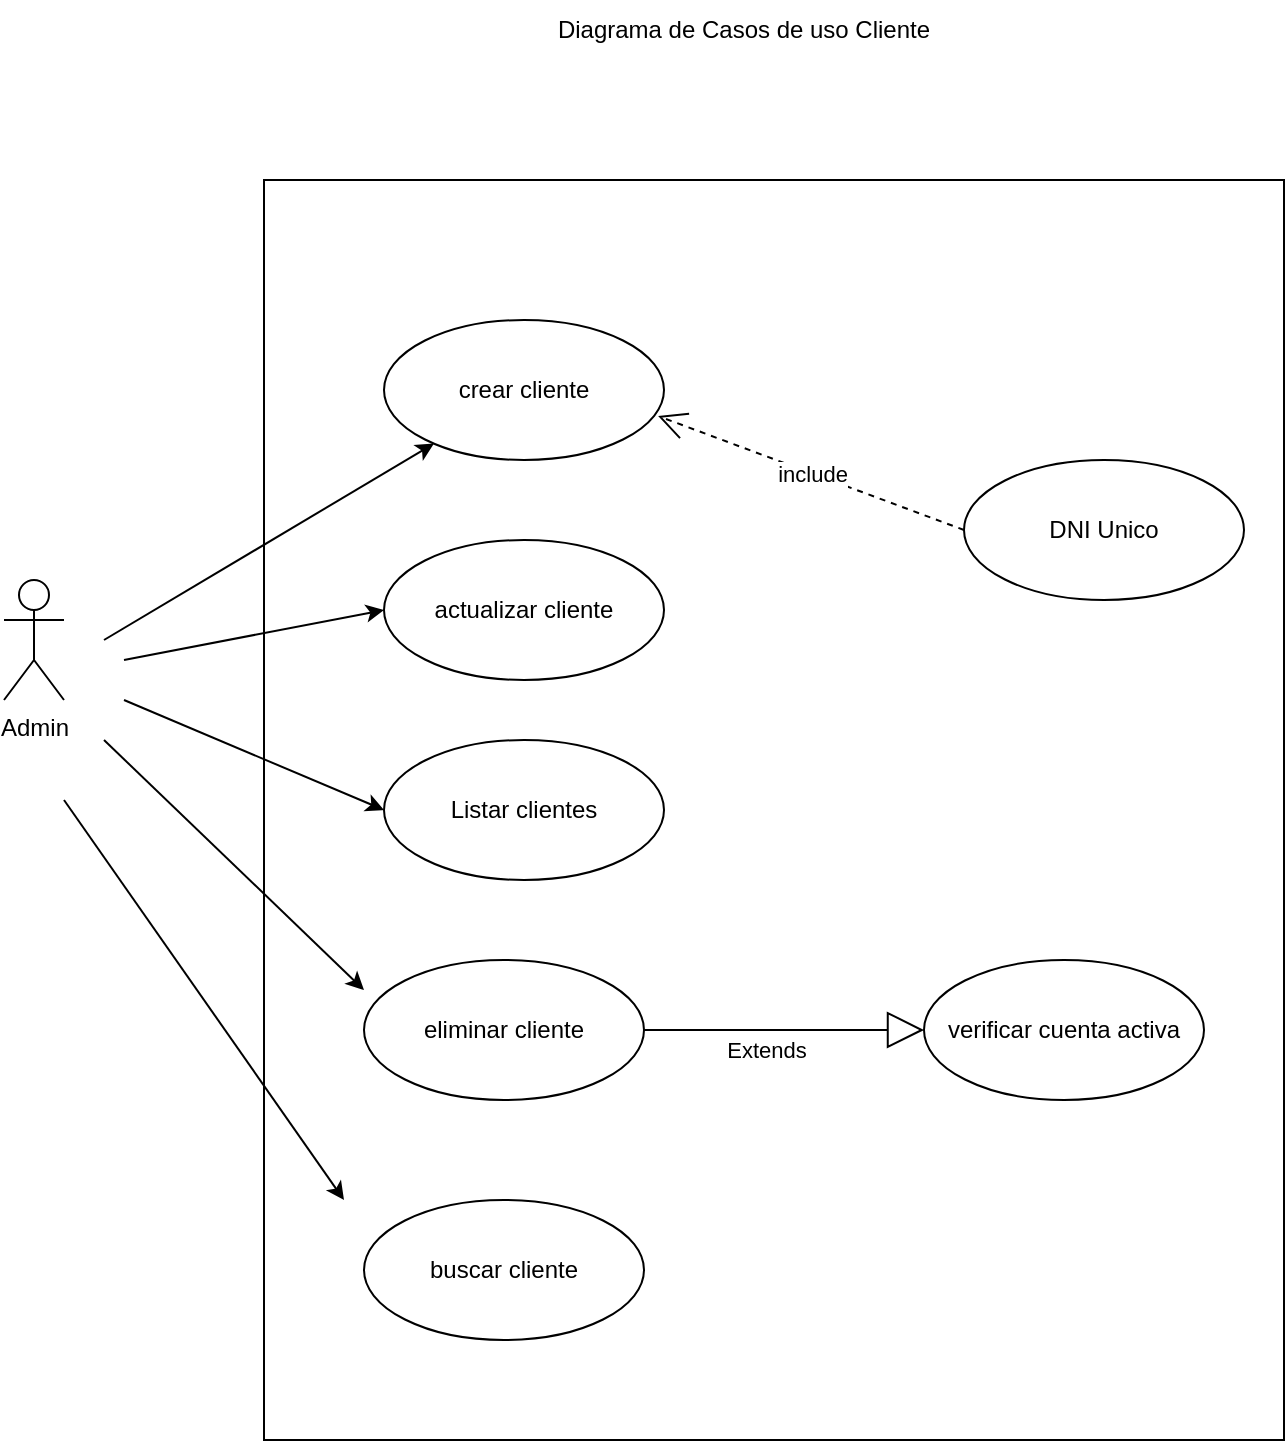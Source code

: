 <mxfile version="24.7.17" pages="5">
  <diagram name="Página-1" id="JJND47ryxRuk7SEoczJW">
    <mxGraphModel dx="1618" dy="915" grid="1" gridSize="10" guides="1" tooltips="1" connect="1" arrows="1" fold="1" page="1" pageScale="1" pageWidth="827" pageHeight="1169" math="0" shadow="0">
      <root>
        <mxCell id="0" />
        <mxCell id="1" parent="0" />
        <mxCell id="jVGeWLlEwjwIORV5Nf_d-22" value="" style="rounded=0;whiteSpace=wrap;html=1;" vertex="1" parent="1">
          <mxGeometry x="190" y="210" width="510" height="630" as="geometry" />
        </mxCell>
        <mxCell id="jVGeWLlEwjwIORV5Nf_d-1" value="Admin" style="shape=umlActor;verticalLabelPosition=bottom;verticalAlign=top;html=1;" vertex="1" parent="1">
          <mxGeometry x="60" y="410" width="30" height="60" as="geometry" />
        </mxCell>
        <mxCell id="jVGeWLlEwjwIORV5Nf_d-3" value="crear cliente" style="ellipse;whiteSpace=wrap;html=1;" vertex="1" parent="1">
          <mxGeometry x="250" y="280" width="140" height="70" as="geometry" />
        </mxCell>
        <mxCell id="jVGeWLlEwjwIORV5Nf_d-6" value="actualizar cliente" style="ellipse;whiteSpace=wrap;html=1;" vertex="1" parent="1">
          <mxGeometry x="250" y="390" width="140" height="70" as="geometry" />
        </mxCell>
        <mxCell id="jVGeWLlEwjwIORV5Nf_d-7" value="Listar clientes" style="ellipse;whiteSpace=wrap;html=1;" vertex="1" parent="1">
          <mxGeometry x="250" y="490" width="140" height="70" as="geometry" />
        </mxCell>
        <mxCell id="jVGeWLlEwjwIORV5Nf_d-8" value="eliminar cliente" style="ellipse;whiteSpace=wrap;html=1;" vertex="1" parent="1">
          <mxGeometry x="240" y="600" width="140" height="70" as="geometry" />
        </mxCell>
        <mxCell id="jVGeWLlEwjwIORV5Nf_d-9" value="buscar cliente" style="ellipse;whiteSpace=wrap;html=1;" vertex="1" parent="1">
          <mxGeometry x="240" y="720" width="140" height="70" as="geometry" />
        </mxCell>
        <mxCell id="jVGeWLlEwjwIORV5Nf_d-12" value="" style="endArrow=classic;html=1;rounded=0;" edge="1" parent="1" target="jVGeWLlEwjwIORV5Nf_d-3">
          <mxGeometry width="50" height="50" relative="1" as="geometry">
            <mxPoint x="110" y="440" as="sourcePoint" />
            <mxPoint x="160" y="390" as="targetPoint" />
          </mxGeometry>
        </mxCell>
        <mxCell id="jVGeWLlEwjwIORV5Nf_d-13" value="" style="endArrow=classic;html=1;rounded=0;entryX=0;entryY=0.5;entryDx=0;entryDy=0;" edge="1" parent="1" target="jVGeWLlEwjwIORV5Nf_d-6">
          <mxGeometry width="50" height="50" relative="1" as="geometry">
            <mxPoint x="120" y="450" as="sourcePoint" />
            <mxPoint x="190" y="430" as="targetPoint" />
          </mxGeometry>
        </mxCell>
        <mxCell id="jVGeWLlEwjwIORV5Nf_d-14" value="" style="endArrow=classic;html=1;rounded=0;entryX=0;entryY=0.5;entryDx=0;entryDy=0;" edge="1" parent="1" target="jVGeWLlEwjwIORV5Nf_d-7">
          <mxGeometry width="50" height="50" relative="1" as="geometry">
            <mxPoint x="120" y="470" as="sourcePoint" />
            <mxPoint x="410" y="500" as="targetPoint" />
          </mxGeometry>
        </mxCell>
        <mxCell id="jVGeWLlEwjwIORV5Nf_d-15" value="" style="endArrow=classic;html=1;rounded=0;entryX=0;entryY=0.5;entryDx=0;entryDy=0;" edge="1" parent="1">
          <mxGeometry width="50" height="50" relative="1" as="geometry">
            <mxPoint x="110" y="490" as="sourcePoint" />
            <mxPoint x="240" y="615" as="targetPoint" />
          </mxGeometry>
        </mxCell>
        <mxCell id="jVGeWLlEwjwIORV5Nf_d-16" value="" style="endArrow=classic;html=1;rounded=0;" edge="1" parent="1">
          <mxGeometry width="50" height="50" relative="1" as="geometry">
            <mxPoint x="90" y="520" as="sourcePoint" />
            <mxPoint x="230" y="720" as="targetPoint" />
          </mxGeometry>
        </mxCell>
        <mxCell id="jVGeWLlEwjwIORV5Nf_d-17" value="DNI Unico" style="ellipse;whiteSpace=wrap;html=1;" vertex="1" parent="1">
          <mxGeometry x="540" y="350" width="140" height="70" as="geometry" />
        </mxCell>
        <mxCell id="jVGeWLlEwjwIORV5Nf_d-18" value="verificar cuenta activa" style="ellipse;whiteSpace=wrap;html=1;" vertex="1" parent="1">
          <mxGeometry x="520" y="600" width="140" height="70" as="geometry" />
        </mxCell>
        <mxCell id="jVGeWLlEwjwIORV5Nf_d-19" value="include" style="endArrow=open;endSize=12;dashed=1;html=1;rounded=0;exitX=0;exitY=0.5;exitDx=0;exitDy=0;entryX=0.979;entryY=0.686;entryDx=0;entryDy=0;entryPerimeter=0;" edge="1" parent="1" source="jVGeWLlEwjwIORV5Nf_d-17" target="jVGeWLlEwjwIORV5Nf_d-3">
          <mxGeometry width="160" relative="1" as="geometry">
            <mxPoint x="390" y="490" as="sourcePoint" />
            <mxPoint x="500" y="310" as="targetPoint" />
          </mxGeometry>
        </mxCell>
        <mxCell id="jVGeWLlEwjwIORV5Nf_d-20" value="Extends" style="endArrow=block;endSize=16;endFill=0;html=1;rounded=0;exitX=1;exitY=0.5;exitDx=0;exitDy=0;" edge="1" parent="1" source="jVGeWLlEwjwIORV5Nf_d-8">
          <mxGeometry x="-0.124" y="-10" width="160" relative="1" as="geometry">
            <mxPoint x="350" y="520" as="sourcePoint" />
            <mxPoint x="520" y="635" as="targetPoint" />
            <Array as="points" />
            <mxPoint x="-1" as="offset" />
          </mxGeometry>
        </mxCell>
        <mxCell id="7CqDRYXJRWSPvUIqKJ70-1" value="Diagrama de Casos de uso Cliente" style="text;html=1;align=center;verticalAlign=middle;whiteSpace=wrap;rounded=0;" vertex="1" parent="1">
          <mxGeometry x="310" y="120" width="240" height="30" as="geometry" />
        </mxCell>
      </root>
    </mxGraphModel>
  </diagram>
  <diagram id="r7BqGXwigrnfCIrTchR6" name="Página-2">
    <mxGraphModel dx="1039" dy="1097" grid="1" gridSize="10" guides="1" tooltips="1" connect="1" arrows="1" fold="1" page="1" pageScale="1" pageWidth="827" pageHeight="1169" math="0" shadow="0">
      <root>
        <mxCell id="0" />
        <mxCell id="1" parent="0" />
        <mxCell id="PrA5iwuuBUSGuYn_C9DC-1" value="" style="rounded=0;whiteSpace=wrap;html=1;" parent="1" vertex="1">
          <mxGeometry x="140" y="220" width="510" height="630" as="geometry" />
        </mxCell>
        <mxCell id="PrA5iwuuBUSGuYn_C9DC-2" value="Admin" style="shape=umlActor;verticalLabelPosition=bottom;verticalAlign=top;html=1;" parent="1" vertex="1">
          <mxGeometry x="60" y="450" width="30" height="60" as="geometry" />
        </mxCell>
        <mxCell id="PrA5iwuuBUSGuYn_C9DC-3" value="crear cuenta" style="ellipse;whiteSpace=wrap;html=1;" parent="1" vertex="1">
          <mxGeometry x="250" y="260" width="140" height="70" as="geometry" />
        </mxCell>
        <mxCell id="PrA5iwuuBUSGuYn_C9DC-4" value="depositar" style="ellipse;whiteSpace=wrap;html=1;" parent="1" vertex="1">
          <mxGeometry x="260" y="380" width="140" height="70" as="geometry" />
        </mxCell>
        <mxCell id="PrA5iwuuBUSGuYn_C9DC-5" value="Listar cuentas" style="ellipse;whiteSpace=wrap;html=1;" parent="1" vertex="1">
          <mxGeometry x="250" y="564.5" width="140" height="70" as="geometry" />
        </mxCell>
        <mxCell id="PrA5iwuuBUSGuYn_C9DC-6" value="eliminar cuenta" style="ellipse;whiteSpace=wrap;html=1;" parent="1" vertex="1">
          <mxGeometry x="240" y="670" width="140" height="70" as="geometry" />
        </mxCell>
        <mxCell id="PrA5iwuuBUSGuYn_C9DC-7" value="buscar cuenta" style="ellipse;whiteSpace=wrap;html=1;" parent="1" vertex="1">
          <mxGeometry x="240" y="760" width="140" height="70" as="geometry" />
        </mxCell>
        <mxCell id="PrA5iwuuBUSGuYn_C9DC-8" value="" style="endArrow=classic;html=1;rounded=0;" parent="1" target="PrA5iwuuBUSGuYn_C9DC-3" edge="1">
          <mxGeometry width="50" height="50" relative="1" as="geometry">
            <mxPoint x="110" y="460" as="sourcePoint" />
            <mxPoint x="160" y="410" as="targetPoint" />
          </mxGeometry>
        </mxCell>
        <mxCell id="PrA5iwuuBUSGuYn_C9DC-10" value="" style="endArrow=classic;html=1;rounded=0;entryX=0;entryY=0.5;entryDx=0;entryDy=0;" parent="1" target="PrA5iwuuBUSGuYn_C9DC-5" edge="1">
          <mxGeometry width="50" height="50" relative="1" as="geometry">
            <mxPoint x="120" y="490" as="sourcePoint" />
            <mxPoint x="410" y="520" as="targetPoint" />
          </mxGeometry>
        </mxCell>
        <mxCell id="PrA5iwuuBUSGuYn_C9DC-11" value="" style="endArrow=classic;html=1;rounded=0;entryX=0;entryY=0.5;entryDx=0;entryDy=0;" parent="1" target="PrA5iwuuBUSGuYn_C9DC-6" edge="1">
          <mxGeometry width="50" height="50" relative="1" as="geometry">
            <mxPoint x="110" y="510" as="sourcePoint" />
            <mxPoint x="240" y="635" as="targetPoint" />
          </mxGeometry>
        </mxCell>
        <mxCell id="PrA5iwuuBUSGuYn_C9DC-12" value="" style="endArrow=classic;html=1;rounded=0;entryX=0;entryY=0.5;entryDx=0;entryDy=0;" parent="1" target="PrA5iwuuBUSGuYn_C9DC-7" edge="1">
          <mxGeometry width="50" height="50" relative="1" as="geometry">
            <mxPoint x="100" y="520" as="sourcePoint" />
            <mxPoint x="310" y="760" as="targetPoint" />
          </mxGeometry>
        </mxCell>
        <mxCell id="PrA5iwuuBUSGuYn_C9DC-13" value="validar Saldo" style="ellipse;whiteSpace=wrap;html=1;" parent="1" vertex="1">
          <mxGeometry x="470" y="230" width="140" height="70" as="geometry" />
        </mxCell>
        <mxCell id="PrA5iwuuBUSGuYn_C9DC-17" value="retirar" style="ellipse;whiteSpace=wrap;html=1;" parent="1" vertex="1">
          <mxGeometry x="260" y="470" width="140" height="70" as="geometry" />
        </mxCell>
        <mxCell id="PrA5iwuuBUSGuYn_C9DC-19" value="Cliente" style="shape=umlActor;verticalLabelPosition=bottom;verticalAlign=top;html=1;" parent="1" vertex="1">
          <mxGeometry x="720" y="440" width="30" height="60" as="geometry" />
        </mxCell>
        <mxCell id="PrA5iwuuBUSGuYn_C9DC-20" value="" style="endArrow=classic;html=1;rounded=0;entryX=0.964;entryY=0.643;entryDx=0;entryDy=0;entryPerimeter=0;" parent="1" target="PrA5iwuuBUSGuYn_C9DC-4" edge="1">
          <mxGeometry width="50" height="50" relative="1" as="geometry">
            <mxPoint x="690" y="470" as="sourcePoint" />
            <mxPoint x="322" y="350.47" as="targetPoint" />
          </mxGeometry>
        </mxCell>
        <mxCell id="PrA5iwuuBUSGuYn_C9DC-21" value="" style="endArrow=classic;html=1;rounded=0;entryX=1;entryY=0.5;entryDx=0;entryDy=0;" parent="1" target="PrA5iwuuBUSGuYn_C9DC-17" edge="1">
          <mxGeometry width="50" height="50" relative="1" as="geometry">
            <mxPoint x="690" y="480" as="sourcePoint" />
            <mxPoint x="400.04" y="465" as="targetPoint" />
          </mxGeometry>
        </mxCell>
        <mxCell id="PrA5iwuuBUSGuYn_C9DC-22" value="Verificar Existencia de Cliente" style="ellipse;whiteSpace=wrap;html=1;" parent="1" vertex="1">
          <mxGeometry x="480" y="310" width="130" height="50" as="geometry" />
        </mxCell>
        <mxCell id="PrA5iwuuBUSGuYn_C9DC-24" value="include" style="endArrow=open;endSize=12;dashed=1;html=1;rounded=0;exitX=0;exitY=0.5;exitDx=0;exitDy=0;" parent="1" source="PrA5iwuuBUSGuYn_C9DC-13" target="PrA5iwuuBUSGuYn_C9DC-3" edge="1">
          <mxGeometry width="160" relative="1" as="geometry">
            <mxPoint x="470" y="265" as="sourcePoint" />
            <mxPoint x="387" y="308" as="targetPoint" />
            <Array as="points" />
          </mxGeometry>
        </mxCell>
        <mxCell id="PrA5iwuuBUSGuYn_C9DC-26" value="include" style="endArrow=open;endSize=12;dashed=1;html=1;rounded=0;entryX=0.979;entryY=0.686;entryDx=0;entryDy=0;entryPerimeter=0;exitX=0.021;exitY=0.414;exitDx=0;exitDy=0;exitPerimeter=0;" parent="1" source="PrA5iwuuBUSGuYn_C9DC-22" edge="1">
          <mxGeometry width="160" relative="1" as="geometry">
            <mxPoint x="463.291" y="313.811" as="sourcePoint" />
            <mxPoint x="380" y="310" as="targetPoint" />
            <Array as="points" />
          </mxGeometry>
        </mxCell>
        <mxCell id="PrA5iwuuBUSGuYn_C9DC-29" value="" style="endArrow=classic;html=1;rounded=0;entryX=0.451;entryY=0.175;entryDx=0;entryDy=0;entryPerimeter=0;" parent="1" target="PrA5iwuuBUSGuYn_C9DC-1" edge="1">
          <mxGeometry width="50" height="50" relative="1" as="geometry">
            <mxPoint x="690" y="450" as="sourcePoint" />
            <mxPoint x="440" y="540" as="targetPoint" />
          </mxGeometry>
        </mxCell>
        <mxCell id="PrA5iwuuBUSGuYn_C9DC-30" value="" style="endArrow=classic;html=1;rounded=0;entryX=1;entryY=0.5;entryDx=0;entryDy=0;" parent="1" target="PrA5iwuuBUSGuYn_C9DC-6" edge="1">
          <mxGeometry width="50" height="50" relative="1" as="geometry">
            <mxPoint x="700" y="492.5" as="sourcePoint" />
            <mxPoint x="410" y="517.5" as="targetPoint" />
          </mxGeometry>
        </mxCell>
        <mxCell id="JUxqp2XYGGC90km-0WTp-1" value="&lt;b&gt;&lt;font style=&quot;font-size: 16px;&quot;&gt;Diagrama de Casos de uso Cuenta&lt;/font&gt;&lt;/b&gt;" style="text;html=1;align=center;verticalAlign=middle;whiteSpace=wrap;rounded=0;" parent="1" vertex="1">
          <mxGeometry x="280" y="120" width="280" height="30" as="geometry" />
        </mxCell>
      </root>
    </mxGraphModel>
  </diagram>
  <diagram id="4efFZROwu1Ubykkk50Lz" name="Página-3">
    <mxGraphModel dx="1039" dy="1097" grid="1" gridSize="10" guides="1" tooltips="1" connect="1" arrows="1" fold="1" page="1" pageScale="1" pageWidth="827" pageHeight="1169" math="0" shadow="0">
      <root>
        <mxCell id="0" />
        <mxCell id="1" parent="0" />
        <mxCell id="VhfadxdiQpAoVMF1ruQm-2" value="Crear Cliente&lt;br&gt;(nombre, apellido,dni,correo)" style="html=1;verticalAlign=bottom;endArrow=block;curved=0;rounded=0;entryX=0;entryY=0;entryDx=0;entryDy=5;" parent="1" source="VhfadxdiQpAoVMF1ruQm-4" target="VhfadxdiQpAoVMF1ruQm-1" edge="1">
          <mxGeometry x="-0.025" y="15" relative="1" as="geometry">
            <mxPoint x="210" y="380" as="sourcePoint" />
            <mxPoint as="offset" />
          </mxGeometry>
        </mxCell>
        <mxCell id="VhfadxdiQpAoVMF1ruQm-3" value="cliente creado" style="html=1;verticalAlign=bottom;endArrow=open;dashed=1;endSize=8;curved=0;rounded=0;exitX=0;exitY=1;exitDx=0;exitDy=-5;" parent="1" source="VhfadxdiQpAoVMF1ruQm-1" target="VhfadxdiQpAoVMF1ruQm-4" edge="1">
          <mxGeometry relative="1" as="geometry">
            <mxPoint x="210" y="450" as="targetPoint" />
          </mxGeometry>
        </mxCell>
        <mxCell id="VhfadxdiQpAoVMF1ruQm-4" value="" style="shape=umlLifeline;perimeter=lifelinePerimeter;whiteSpace=wrap;html=1;container=1;dropTarget=0;collapsible=0;recursiveResize=0;outlineConnect=0;portConstraint=eastwest;newEdgeStyle={&quot;curved&quot;:0,&quot;rounded&quot;:0};participant=umlActor;" parent="1" vertex="1">
          <mxGeometry x="170" y="240" width="20" height="590" as="geometry" />
        </mxCell>
        <mxCell id="VhfadxdiQpAoVMF1ruQm-10" value="Microservicio Cliente" style="shape=umlLifeline;perimeter=lifelinePerimeter;whiteSpace=wrap;html=1;container=1;dropTarget=0;collapsible=0;recursiveResize=0;outlineConnect=0;portConstraint=eastwest;newEdgeStyle={&quot;edgeStyle&quot;:&quot;elbowEdgeStyle&quot;,&quot;elbow&quot;:&quot;vertical&quot;,&quot;curved&quot;:0,&quot;rounded&quot;:0};" parent="1" vertex="1">
          <mxGeometry x="320" y="240" width="100" height="590" as="geometry" />
        </mxCell>
        <mxCell id="VhfadxdiQpAoVMF1ruQm-27" value="" style="html=1;points=[[0,0,0,0,5],[0,1,0,0,-5],[1,0,0,0,5],[1,1,0,0,-5]];perimeter=orthogonalPerimeter;outlineConnect=0;targetShapes=umlLifeline;portConstraint=eastwest;newEdgeStyle={&quot;curved&quot;:0,&quot;rounded&quot;:0};" parent="VhfadxdiQpAoVMF1ruQm-10" vertex="1">
          <mxGeometry x="45" y="410" width="10" height="40" as="geometry" />
        </mxCell>
        <mxCell id="VhfadxdiQpAoVMF1ruQm-1" value="" style="html=1;points=[[0,0,0,0,5],[0,1,0,0,-5],[1,0,0,0,5],[1,1,0,0,-5]];perimeter=orthogonalPerimeter;outlineConnect=0;targetShapes=umlLifeline;portConstraint=eastwest;newEdgeStyle={&quot;curved&quot;:0,&quot;rounded&quot;:0};" parent="VhfadxdiQpAoVMF1ruQm-10" vertex="1">
          <mxGeometry x="45" y="120" width="10" height="185" as="geometry" />
        </mxCell>
        <mxCell id="VhfadxdiQpAoVMF1ruQm-11" value="Microservico&lt;br&gt;Cuenta" style="shape=umlLifeline;perimeter=lifelinePerimeter;whiteSpace=wrap;html=1;container=1;dropTarget=0;collapsible=0;recursiveResize=0;outlineConnect=0;portConstraint=eastwest;newEdgeStyle={&quot;edgeStyle&quot;:&quot;elbowEdgeStyle&quot;,&quot;elbow&quot;:&quot;vertical&quot;,&quot;curved&quot;:0,&quot;rounded&quot;:0};" parent="1" vertex="1">
          <mxGeometry x="530" y="240" width="100" height="590" as="geometry" />
        </mxCell>
        <mxCell id="VhfadxdiQpAoVMF1ruQm-18" value="" style="html=1;points=[[0,0,0,0,5],[0,1,0,0,-5],[1,0,0,0,5],[1,1,0,0,-5]];perimeter=orthogonalPerimeter;outlineConnect=0;targetShapes=umlLifeline;portConstraint=eastwest;newEdgeStyle={&quot;curved&quot;:0,&quot;rounded&quot;:0};" parent="VhfadxdiQpAoVMF1ruQm-11" vertex="1">
          <mxGeometry x="45" y="370" width="10" height="200" as="geometry" />
        </mxCell>
        <mxCell id="VhfadxdiQpAoVMF1ruQm-13" value="valida DNI" style="html=1;align=left;spacingLeft=2;endArrow=block;rounded=0;edgeStyle=orthogonalEdgeStyle;curved=0;rounded=0;" parent="1" source="VhfadxdiQpAoVMF1ruQm-1" edge="1">
          <mxGeometry x="0.146" y="10" relative="1" as="geometry">
            <mxPoint x="434" y="430" as="sourcePoint" />
            <Array as="points">
              <mxPoint x="430" y="430" />
              <mxPoint x="430" y="460" />
            </Array>
            <mxPoint x="380" y="460" as="targetPoint" />
            <mxPoint y="1" as="offset" />
          </mxGeometry>
        </mxCell>
        <mxCell id="VhfadxdiQpAoVMF1ruQm-14" value="Guarda Cliente" style="html=1;align=left;spacingLeft=2;endArrow=block;rounded=0;edgeStyle=orthogonalEdgeStyle;curved=0;rounded=0;" parent="1" source="VhfadxdiQpAoVMF1ruQm-10" target="VhfadxdiQpAoVMF1ruQm-10" edge="1">
          <mxGeometry relative="1" as="geometry">
            <mxPoint x="390" y="490" as="sourcePoint" />
            <Array as="points">
              <mxPoint x="430" y="490" />
              <mxPoint x="430" y="520" />
            </Array>
            <mxPoint x="390" y="520" as="targetPoint" />
          </mxGeometry>
        </mxCell>
        <mxCell id="VhfadxdiQpAoVMF1ruQm-16" value="Crear Cuenta&lt;br&gt;(tipo cuenta , idCliente)" style="html=1;verticalAlign=bottom;endArrow=block;curved=0;rounded=0;" parent="1" target="VhfadxdiQpAoVMF1ruQm-11" edge="1">
          <mxGeometry x="0.552" y="20" relative="1" as="geometry">
            <mxPoint x="179.5" y="620" as="sourcePoint" />
            <mxPoint x="550" y="620" as="targetPoint" />
            <Array as="points">
              <mxPoint x="420" y="620" />
            </Array>
            <mxPoint as="offset" />
          </mxGeometry>
        </mxCell>
        <mxCell id="VhfadxdiQpAoVMF1ruQm-17" value="cuenta creado" style="html=1;verticalAlign=bottom;endArrow=open;dashed=1;endSize=8;curved=0;rounded=0;exitX=0;exitY=1;exitDx=0;exitDy=-5;" parent="1" source="VhfadxdiQpAoVMF1ruQm-18" target="VhfadxdiQpAoVMF1ruQm-4" edge="1">
          <mxGeometry relative="1" as="geometry">
            <mxPoint x="375" y="760" as="targetPoint" />
          </mxGeometry>
        </mxCell>
        <mxCell id="VhfadxdiQpAoVMF1ruQm-22" value="" style="endArrow=classic;html=1;rounded=0;" parent="1" target="VhfadxdiQpAoVMF1ruQm-27" edge="1">
          <mxGeometry width="50" height="50" relative="1" as="geometry">
            <mxPoint x="579.5" y="650" as="sourcePoint" />
            <mxPoint x="380" y="650" as="targetPoint" />
          </mxGeometry>
        </mxCell>
        <mxCell id="VhfadxdiQpAoVMF1ruQm-20" value="crear cuenta" style="html=1;align=left;spacingLeft=2;endArrow=block;rounded=0;edgeStyle=orthogonalEdgeStyle;curved=0;rounded=0;" parent="1" edge="1">
          <mxGeometry relative="1" as="geometry">
            <mxPoint x="575" y="750" as="sourcePoint" />
            <Array as="points">
              <mxPoint x="635" y="750" />
              <mxPoint x="635" y="780" />
            </Array>
            <mxPoint x="590" y="780" as="targetPoint" />
          </mxGeometry>
        </mxCell>
        <mxCell id="VhfadxdiQpAoVMF1ruQm-19" value="valida saldo" style="html=1;align=left;spacingLeft=2;endArrow=block;rounded=0;edgeStyle=orthogonalEdgeStyle;curved=0;rounded=0;" parent="1" edge="1">
          <mxGeometry x="0.146" y="10" relative="1" as="geometry">
            <mxPoint x="585" y="700" as="sourcePoint" />
            <Array as="points">
              <mxPoint x="640" y="700" />
              <mxPoint x="640" y="730" />
            </Array>
            <mxPoint x="585" y="730" as="targetPoint" />
            <mxPoint y="1" as="offset" />
          </mxGeometry>
        </mxCell>
        <mxCell id="VhfadxdiQpAoVMF1ruQm-25" value="&lt;div style=&quot;text-align: center;&quot;&gt;&lt;span style=&quot;font-size: 11px; text-wrap: nowrap; background-color: rgb(255, 255, 255);&quot;&gt;consultar cliente&lt;/span&gt;&lt;/div&gt;" style="text;whiteSpace=wrap;html=1;" parent="1" vertex="1">
          <mxGeometry x="410" y="630" width="150" height="50" as="geometry" />
        </mxCell>
        <mxCell id="VhfadxdiQpAoVMF1ruQm-26" value="cliente encontrado" style="html=1;verticalAlign=bottom;endArrow=open;dashed=1;endSize=8;curved=0;rounded=0;" parent="1" edge="1">
          <mxGeometry relative="1" as="geometry">
            <mxPoint x="574.5" y="690" as="targetPoint" />
            <mxPoint x="375" y="690" as="sourcePoint" />
          </mxGeometry>
        </mxCell>
        <mxCell id="O4UNLzQ1h3cY1qPi4fJY-2" value="&lt;b style=&quot;font-size: 16px;&quot;&gt;Diagrama de secuencia de microservicios&amp;nbsp;&lt;br&gt;crear cuenta y crear cliente&lt;/b&gt;" style="text;html=1;align=center;verticalAlign=middle;whiteSpace=wrap;rounded=0;" parent="1" vertex="1">
          <mxGeometry x="290" y="80" width="340" height="30" as="geometry" />
        </mxCell>
      </root>
    </mxGraphModel>
  </diagram>
  <diagram id="Xsvcchnw9_uq8oI8SXX4" name="Página-4">
    <mxGraphModel dx="1039" dy="1097" grid="1" gridSize="10" guides="1" tooltips="1" connect="1" arrows="1" fold="1" page="1" pageScale="1" pageWidth="827" pageHeight="1169" math="0" shadow="0">
      <root>
        <mxCell id="0" />
        <mxCell id="1" parent="0" />
        <mxCell id="838fx73Nxj_K65e7o_FF-1" value="realizar deposito" style="html=1;verticalAlign=bottom;endArrow=block;curved=0;rounded=0;entryX=0;entryY=0;entryDx=0;entryDy=5;" parent="1" source="838fx73Nxj_K65e7o_FF-3" target="838fx73Nxj_K65e7o_FF-6" edge="1">
          <mxGeometry x="-0.024" y="5" relative="1" as="geometry">
            <mxPoint x="210" y="320" as="sourcePoint" />
            <mxPoint x="1" as="offset" />
          </mxGeometry>
        </mxCell>
        <mxCell id="838fx73Nxj_K65e7o_FF-2" value="deposito realizado" style="html=1;verticalAlign=bottom;endArrow=open;dashed=1;endSize=8;curved=0;rounded=0;exitX=0;exitY=1;exitDx=0;exitDy=-5;" parent="1" source="838fx73Nxj_K65e7o_FF-6" target="838fx73Nxj_K65e7o_FF-3" edge="1">
          <mxGeometry relative="1" as="geometry">
            <mxPoint x="210" y="390" as="targetPoint" />
          </mxGeometry>
        </mxCell>
        <mxCell id="838fx73Nxj_K65e7o_FF-3" value="" style="shape=umlLifeline;perimeter=lifelinePerimeter;whiteSpace=wrap;html=1;container=1;dropTarget=0;collapsible=0;recursiveResize=0;outlineConnect=0;portConstraint=eastwest;newEdgeStyle={&quot;curved&quot;:0,&quot;rounded&quot;:0};participant=umlActor;" parent="1" vertex="1">
          <mxGeometry x="170" y="180" width="20" height="590" as="geometry" />
        </mxCell>
        <mxCell id="838fx73Nxj_K65e7o_FF-4" value="Microservicio Cuenta" style="shape=umlLifeline;perimeter=lifelinePerimeter;whiteSpace=wrap;html=1;container=1;dropTarget=0;collapsible=0;recursiveResize=0;outlineConnect=0;portConstraint=eastwest;newEdgeStyle={&quot;edgeStyle&quot;:&quot;elbowEdgeStyle&quot;,&quot;elbow&quot;:&quot;vertical&quot;,&quot;curved&quot;:0,&quot;rounded&quot;:0};" parent="1" vertex="1">
          <mxGeometry x="320" y="180" width="100" height="590" as="geometry" />
        </mxCell>
        <mxCell id="838fx73Nxj_K65e7o_FF-5" value="" style="html=1;points=[[0,0,0,0,5],[0,1,0,0,-5],[1,0,0,0,5],[1,1,0,0,-5]];perimeter=orthogonalPerimeter;outlineConnect=0;targetShapes=umlLifeline;portConstraint=eastwest;newEdgeStyle={&quot;curved&quot;:0,&quot;rounded&quot;:0};" parent="838fx73Nxj_K65e7o_FF-4" vertex="1">
          <mxGeometry x="45" y="410" width="10" height="160" as="geometry" />
        </mxCell>
        <mxCell id="838fx73Nxj_K65e7o_FF-6" value="" style="html=1;points=[[0,0,0,0,5],[0,1,0,0,-5],[1,0,0,0,5],[1,1,0,0,-5]];perimeter=orthogonalPerimeter;outlineConnect=0;targetShapes=umlLifeline;portConstraint=eastwest;newEdgeStyle={&quot;curved&quot;:0,&quot;rounded&quot;:0};" parent="838fx73Nxj_K65e7o_FF-4" vertex="1">
          <mxGeometry x="45" y="120" width="10" height="185" as="geometry" />
        </mxCell>
        <mxCell id="838fx73Nxj_K65e7o_FF-9" value="validar cuenta existe" style="html=1;align=left;spacingLeft=2;endArrow=block;rounded=0;edgeStyle=orthogonalEdgeStyle;curved=0;rounded=0;" parent="1" source="838fx73Nxj_K65e7o_FF-6" edge="1">
          <mxGeometry x="0.146" y="10" relative="1" as="geometry">
            <mxPoint x="434" y="370" as="sourcePoint" />
            <Array as="points">
              <mxPoint x="430" y="370" />
              <mxPoint x="430" y="400" />
            </Array>
            <mxPoint x="380" y="400" as="targetPoint" />
            <mxPoint y="1" as="offset" />
          </mxGeometry>
        </mxCell>
        <mxCell id="838fx73Nxj_K65e7o_FF-10" value="actualiza saldo" style="html=1;align=left;spacingLeft=2;endArrow=block;rounded=0;edgeStyle=orthogonalEdgeStyle;curved=0;rounded=0;" parent="1" source="838fx73Nxj_K65e7o_FF-4" target="838fx73Nxj_K65e7o_FF-4" edge="1">
          <mxGeometry relative="1" as="geometry">
            <mxPoint x="390" y="430" as="sourcePoint" />
            <Array as="points">
              <mxPoint x="430" y="430" />
              <mxPoint x="430" y="460" />
            </Array>
            <mxPoint x="390" y="460" as="targetPoint" />
          </mxGeometry>
        </mxCell>
        <mxCell id="838fx73Nxj_K65e7o_FF-11" value="realizar retiro" style="html=1;verticalAlign=bottom;endArrow=block;curved=0;rounded=0;" parent="1" source="838fx73Nxj_K65e7o_FF-3" target="838fx73Nxj_K65e7o_FF-4" edge="1">
          <mxGeometry x="0.058" y="10" relative="1" as="geometry">
            <mxPoint x="110" y="560" as="sourcePoint" />
            <mxPoint x="290" y="590" as="targetPoint" />
            <Array as="points">
              <mxPoint x="250" y="590" />
            </Array>
            <mxPoint as="offset" />
          </mxGeometry>
        </mxCell>
        <mxCell id="838fx73Nxj_K65e7o_FF-12" value="retiro realizado" style="html=1;verticalAlign=bottom;endArrow=open;dashed=1;endSize=8;curved=0;rounded=0;exitX=1;exitY=1;exitDx=0;exitDy=-5;exitPerimeter=0;" parent="1" source="838fx73Nxj_K65e7o_FF-5" target="838fx73Nxj_K65e7o_FF-3" edge="1">
          <mxGeometry relative="1" as="geometry">
            <mxPoint x="375" y="700" as="targetPoint" />
            <mxPoint x="480" y="745" as="sourcePoint" />
          </mxGeometry>
        </mxCell>
        <mxCell id="838fx73Nxj_K65e7o_FF-15" value="valida cuenta existe" style="html=1;align=left;spacingLeft=2;endArrow=block;rounded=0;edgeStyle=orthogonalEdgeStyle;curved=0;rounded=0;" parent="1" edge="1">
          <mxGeometry x="0.146" y="10" relative="1" as="geometry">
            <mxPoint x="375" y="610" as="sourcePoint" />
            <Array as="points">
              <mxPoint x="435" y="610" />
              <mxPoint x="435" y="640" />
            </Array>
            <mxPoint x="380" y="640" as="targetPoint" />
            <mxPoint y="1" as="offset" />
          </mxGeometry>
        </mxCell>
        <mxCell id="8C646UekPU36MIcZ_6eE-2" value="&lt;b style=&quot;font-size: 16px;&quot;&gt;Diagrama de secuencia de microservicios&amp;nbsp;&lt;br&gt;&lt;font style=&quot;font-size: 16px;&quot;&gt;realizar deposito y retiro&lt;/font&gt;&lt;/b&gt;" style="text;html=1;align=center;verticalAlign=middle;whiteSpace=wrap;rounded=0;" parent="1" vertex="1">
          <mxGeometry x="250" y="80" width="340" height="30" as="geometry" />
        </mxCell>
        <mxCell id="838fx73Nxj_K65e7o_FF-14" value="valida tipo de cuenta" style="html=1;align=left;spacingLeft=2;endArrow=block;rounded=0;edgeStyle=orthogonalEdgeStyle;curved=0;rounded=0;exitX=0.5;exitY=0.5;exitDx=0;exitDy=0;exitPerimeter=0;entryX=0.55;entryY=0.883;entryDx=0;entryDy=0;entryPerimeter=0;" parent="1" edge="1">
          <mxGeometry relative="1" as="geometry">
            <mxPoint x="370" y="654.51" as="sourcePoint" />
            <Array as="points">
              <mxPoint x="430" y="654.51" />
              <mxPoint x="430" y="684.51" />
            </Array>
            <mxPoint x="375" y="685.48" as="targetPoint" />
          </mxGeometry>
        </mxCell>
      </root>
    </mxGraphModel>
  </diagram>
  <diagram id="obFxvW_uZaBvJviEp1Dv" name="Página-5">
    <mxGraphModel dx="1039" dy="1097" grid="1" gridSize="10" guides="1" tooltips="1" connect="1" arrows="1" fold="1" page="1" pageScale="1" pageWidth="827" pageHeight="1169" math="0" shadow="0">
      <root>
        <mxCell id="0" />
        <mxCell id="1" parent="0" />
        <mxCell id="e-mLD_BISligyUIOPgUr-4" value="«Componente»&lt;br&gt;&lt;b&gt;Micriservcio Clientes&lt;/b&gt;" style="html=1;dropTarget=0;whiteSpace=wrap;" vertex="1" parent="1">
          <mxGeometry x="70" y="350" width="180" height="90" as="geometry" />
        </mxCell>
        <mxCell id="e-mLD_BISligyUIOPgUr-5" value="" style="shape=module;jettyWidth=8;jettyHeight=4;" vertex="1" parent="e-mLD_BISligyUIOPgUr-4">
          <mxGeometry x="1" width="20" height="20" relative="1" as="geometry">
            <mxPoint x="-27" y="7" as="offset" />
          </mxGeometry>
        </mxCell>
        <mxCell id="e-mLD_BISligyUIOPgUr-6" value="«Componente»&lt;br&gt;&lt;b&gt;Base de Datos Clientes&lt;/b&gt;" style="html=1;dropTarget=0;whiteSpace=wrap;" vertex="1" parent="1">
          <mxGeometry x="70" y="590" width="180" height="90" as="geometry" />
        </mxCell>
        <mxCell id="e-mLD_BISligyUIOPgUr-7" value="" style="shape=module;jettyWidth=8;jettyHeight=4;" vertex="1" parent="e-mLD_BISligyUIOPgUr-6">
          <mxGeometry x="1" width="20" height="20" relative="1" as="geometry">
            <mxPoint x="-27" y="7" as="offset" />
          </mxGeometry>
        </mxCell>
        <mxCell id="e-mLD_BISligyUIOPgUr-8" value="«componente»&lt;br&gt;&lt;b&gt;Base de Datos Cuenta&lt;/b&gt;" style="html=1;dropTarget=0;whiteSpace=wrap;" vertex="1" parent="1">
          <mxGeometry x="610" y="585" width="180" height="90" as="geometry" />
        </mxCell>
        <mxCell id="e-mLD_BISligyUIOPgUr-9" value="" style="shape=module;jettyWidth=8;jettyHeight=4;" vertex="1" parent="e-mLD_BISligyUIOPgUr-8">
          <mxGeometry x="1" width="20" height="20" relative="1" as="geometry">
            <mxPoint x="-27" y="7" as="offset" />
          </mxGeometry>
        </mxCell>
        <mxCell id="e-mLD_BISligyUIOPgUr-10" value="«FeignClient»&lt;br&gt;&lt;b&gt;Comunicacion&lt;/b&gt;" style="html=1;dropTarget=0;whiteSpace=wrap;" vertex="1" parent="1">
          <mxGeometry x="340" y="350" width="180" height="90" as="geometry" />
        </mxCell>
        <mxCell id="e-mLD_BISligyUIOPgUr-11" value="" style="shape=module;jettyWidth=8;jettyHeight=4;" vertex="1" parent="e-mLD_BISligyUIOPgUr-10">
          <mxGeometry x="1" width="20" height="20" relative="1" as="geometry">
            <mxPoint x="-27" y="7" as="offset" />
          </mxGeometry>
        </mxCell>
        <mxCell id="e-mLD_BISligyUIOPgUr-12" value="" style="rounded=0;orthogonalLoop=1;jettySize=auto;html=1;endArrow=halfCircle;endFill=0;endSize=6;strokeWidth=1;sketch=0;exitX=0;exitY=0.5;exitDx=0;exitDy=0;" edge="1" target="e-mLD_BISligyUIOPgUr-14" parent="1" source="e-mLD_BISligyUIOPgUr-10">
          <mxGeometry relative="1" as="geometry">
            <mxPoint x="400" y="565" as="sourcePoint" />
          </mxGeometry>
        </mxCell>
        <mxCell id="e-mLD_BISligyUIOPgUr-13" value="" style="rounded=0;orthogonalLoop=1;jettySize=auto;html=1;endArrow=oval;endFill=0;sketch=0;sourcePerimeterSpacing=0;targetPerimeterSpacing=0;endSize=10;exitX=1;exitY=0.5;exitDx=0;exitDy=0;" edge="1" target="e-mLD_BISligyUIOPgUr-14" parent="1" source="e-mLD_BISligyUIOPgUr-4">
          <mxGeometry relative="1" as="geometry">
            <mxPoint x="360" y="565" as="sourcePoint" />
          </mxGeometry>
        </mxCell>
        <mxCell id="e-mLD_BISligyUIOPgUr-14" value="" style="ellipse;whiteSpace=wrap;html=1;align=center;aspect=fixed;fillColor=none;strokeColor=none;resizable=0;perimeter=centerPerimeter;rotatable=0;allowArrows=0;points=[];outlineConnect=1;" vertex="1" parent="1">
          <mxGeometry x="290" y="390" width="10" height="10" as="geometry" />
        </mxCell>
        <mxCell id="e-mLD_BISligyUIOPgUr-18" value="" style="ellipse;whiteSpace=wrap;html=1;align=center;aspect=fixed;fillColor=none;strokeColor=none;resizable=0;perimeter=centerPerimeter;rotatable=0;allowArrows=0;points=[];outlineConnect=1;" vertex="1" parent="1">
          <mxGeometry x="155" y="550" width="10" height="10" as="geometry" />
        </mxCell>
        <mxCell id="e-mLD_BISligyUIOPgUr-21" value="«Annotation»&lt;br&gt;&lt;b&gt;Micriservcio Clientes&lt;/b&gt;" style="html=1;dropTarget=0;whiteSpace=wrap;" vertex="1" parent="1">
          <mxGeometry x="610" y="350" width="180" height="90" as="geometry" />
        </mxCell>
        <mxCell id="e-mLD_BISligyUIOPgUr-22" value="" style="shape=module;jettyWidth=8;jettyHeight=4;" vertex="1" parent="e-mLD_BISligyUIOPgUr-21">
          <mxGeometry x="1" width="20" height="20" relative="1" as="geometry">
            <mxPoint x="-27" y="7" as="offset" />
          </mxGeometry>
        </mxCell>
        <mxCell id="e-mLD_BISligyUIOPgUr-23" value="" style="ellipse;whiteSpace=wrap;html=1;align=center;aspect=fixed;fillColor=none;strokeColor=none;resizable=0;perimeter=centerPerimeter;rotatable=0;allowArrows=0;points=[];outlineConnect=1;" vertex="1" parent="1">
          <mxGeometry x="290" y="470" width="10" height="10" as="geometry" />
        </mxCell>
        <mxCell id="e-mLD_BISligyUIOPgUr-24" value="" style="rounded=0;orthogonalLoop=1;jettySize=auto;html=1;endArrow=halfCircle;endFill=0;endSize=6;strokeWidth=1;sketch=0;exitX=0;exitY=0.5;exitDx=0;exitDy=0;" edge="1" target="e-mLD_BISligyUIOPgUr-26" parent="1" source="e-mLD_BISligyUIOPgUr-21">
          <mxGeometry relative="1" as="geometry">
            <mxPoint x="550" y="565" as="sourcePoint" />
          </mxGeometry>
        </mxCell>
        <mxCell id="e-mLD_BISligyUIOPgUr-25" value="" style="rounded=0;orthogonalLoop=1;jettySize=auto;html=1;endArrow=oval;endFill=0;sketch=0;sourcePerimeterSpacing=0;targetPerimeterSpacing=0;endSize=10;exitX=1;exitY=0.5;exitDx=0;exitDy=0;" edge="1" target="e-mLD_BISligyUIOPgUr-26" parent="1" source="e-mLD_BISligyUIOPgUr-10">
          <mxGeometry relative="1" as="geometry">
            <mxPoint x="510" y="565" as="sourcePoint" />
          </mxGeometry>
        </mxCell>
        <mxCell id="e-mLD_BISligyUIOPgUr-26" value="" style="ellipse;whiteSpace=wrap;html=1;align=center;aspect=fixed;fillColor=none;strokeColor=none;resizable=0;perimeter=centerPerimeter;rotatable=0;allowArrows=0;points=[];outlineConnect=1;" vertex="1" parent="1">
          <mxGeometry x="555" y="390" width="10" height="10" as="geometry" />
        </mxCell>
        <mxCell id="e-mLD_BISligyUIOPgUr-27" value="" style="html=1;verticalAlign=bottom;endArrow=open;dashed=1;endSize=8;curved=0;rounded=0;exitX=0.5;exitY=1;exitDx=0;exitDy=0;entryX=0.5;entryY=0;entryDx=0;entryDy=0;" edge="1" parent="1" source="e-mLD_BISligyUIOPgUr-21" target="e-mLD_BISligyUIOPgUr-8">
          <mxGeometry relative="1" as="geometry">
            <mxPoint x="690" y="460" as="sourcePoint" />
            <mxPoint x="690" y="580" as="targetPoint" />
          </mxGeometry>
        </mxCell>
        <mxCell id="e-mLD_BISligyUIOPgUr-28" value="" style="html=1;verticalAlign=bottom;endArrow=open;dashed=1;endSize=8;curved=0;rounded=0;exitX=0.5;exitY=1;exitDx=0;exitDy=0;entryX=0.5;entryY=0;entryDx=0;entryDy=0;" edge="1" parent="1" source="e-mLD_BISligyUIOPgUr-4" target="e-mLD_BISligyUIOPgUr-6">
          <mxGeometry relative="1" as="geometry">
            <mxPoint x="289" y="480" as="sourcePoint" />
            <mxPoint x="289" y="630" as="targetPoint" />
          </mxGeometry>
        </mxCell>
        <mxCell id="e-mLD_BISligyUIOPgUr-29" value="&lt;b&gt;&lt;font style=&quot;font-size: 16px;&quot;&gt;Diagrama de componentes&lt;/font&gt;&lt;/b&gt;" style="text;html=1;align=center;verticalAlign=middle;whiteSpace=wrap;rounded=0;" vertex="1" parent="1">
          <mxGeometry x="310" y="170" width="210" height="30" as="geometry" />
        </mxCell>
      </root>
    </mxGraphModel>
  </diagram>
</mxfile>
